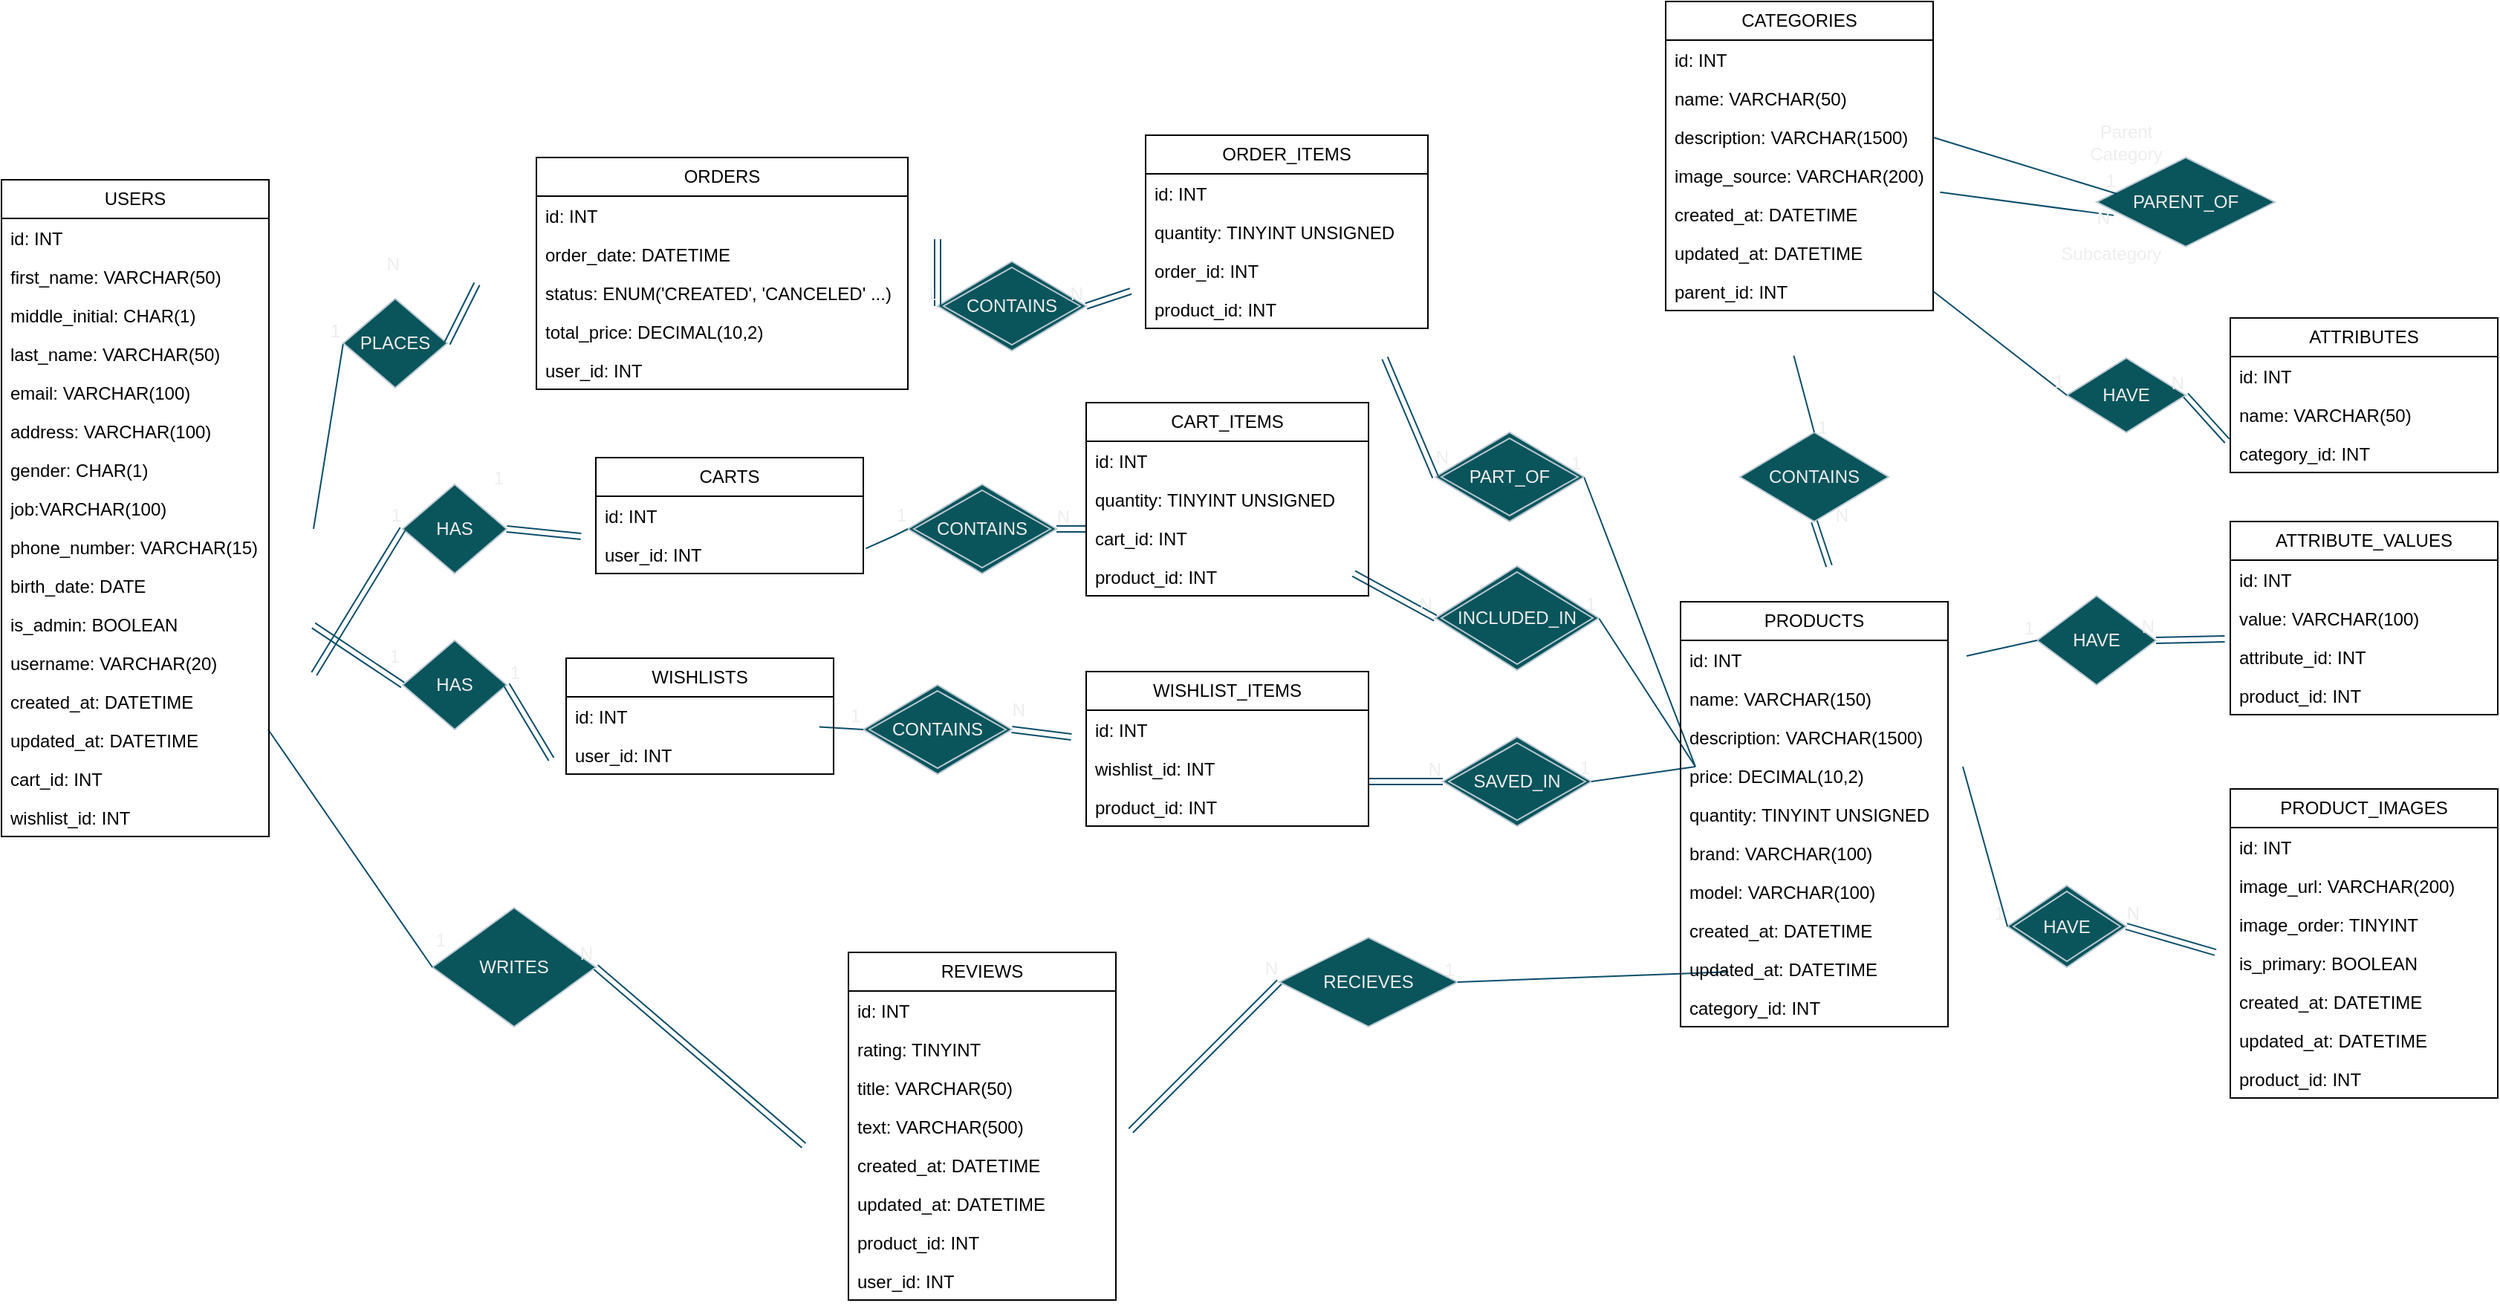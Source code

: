 <mxfile version="26.0.4">
  <diagram name="Sayfa -1" id="enzy9kZGAiI7FpsurEvg">
    <mxGraphModel dx="1793" dy="1045" grid="1" gridSize="10" guides="1" tooltips="1" connect="1" arrows="1" fold="1" page="1" pageScale="1" pageWidth="3300" pageHeight="4681" math="0" shadow="0">
      <root>
        <mxCell id="0" />
        <mxCell id="1" parent="0" />
        <mxCell id="1OkVXM3lb4R1ACt4dG86-52" value="HAS" style="shape=rhombus;perimeter=rhombusPerimeter;whiteSpace=wrap;html=1;align=center;labelBackgroundColor=none;fillColor=#09555B;strokeColor=#BAC8D3;fontColor=#EEEEEE;" parent="1" vertex="1">
          <mxGeometry x="640" y="715" width="70" height="60" as="geometry" />
        </mxCell>
        <mxCell id="1OkVXM3lb4R1ACt4dG86-56" value="" style="shape=link;html=1;rounded=0;exitX=1.003;exitY=0.752;exitDx=0;exitDy=0;exitPerimeter=0;entryX=0;entryY=0.5;entryDx=0;entryDy=0;labelBackgroundColor=none;strokeColor=#0B4D6A;fontColor=default;" parent="1" target="1OkVXM3lb4R1ACt4dG86-52" edge="1">
          <mxGeometry relative="1" as="geometry">
            <mxPoint x="580.39" y="842.56" as="sourcePoint" />
            <mxPoint x="940" y="680" as="targetPoint" />
          </mxGeometry>
        </mxCell>
        <mxCell id="1OkVXM3lb4R1ACt4dG86-58" value="1" style="resizable=0;html=1;whiteSpace=wrap;align=right;verticalAlign=bottom;labelBackgroundColor=none;fillColor=#09555B;strokeColor=#BAC8D3;fontColor=#EEEEEE;" parent="1OkVXM3lb4R1ACt4dG86-56" connectable="0" vertex="1">
          <mxGeometry x="1" relative="1" as="geometry" />
        </mxCell>
        <mxCell id="1OkVXM3lb4R1ACt4dG86-59" value="" style="shape=link;html=1;rounded=0;exitX=1;exitY=0.5;exitDx=0;exitDy=0;labelBackgroundColor=none;strokeColor=#0B4D6A;fontColor=default;" parent="1" source="1OkVXM3lb4R1ACt4dG86-52" edge="1">
          <mxGeometry relative="1" as="geometry">
            <mxPoint x="780" y="680" as="sourcePoint" />
            <mxPoint x="760" y="750" as="targetPoint" />
          </mxGeometry>
        </mxCell>
        <mxCell id="1OkVXM3lb4R1ACt4dG86-60" value="" style="resizable=0;html=1;whiteSpace=wrap;align=left;verticalAlign=bottom;labelBackgroundColor=none;fillColor=#09555B;strokeColor=#BAC8D3;fontColor=#EEEEEE;" parent="1OkVXM3lb4R1ACt4dG86-59" connectable="0" vertex="1">
          <mxGeometry x="-1" relative="1" as="geometry" />
        </mxCell>
        <mxCell id="1OkVXM3lb4R1ACt4dG86-61" value="1" style="resizable=0;html=1;whiteSpace=wrap;align=right;verticalAlign=bottom;labelBackgroundColor=none;fillColor=#09555B;strokeColor=#BAC8D3;fontColor=#EEEEEE;" parent="1OkVXM3lb4R1ACt4dG86-59" connectable="0" vertex="1">
          <mxGeometry x="1" relative="1" as="geometry">
            <mxPoint x="-50" y="-30" as="offset" />
          </mxGeometry>
        </mxCell>
        <mxCell id="1OkVXM3lb4R1ACt4dG86-81" value="HAS" style="shape=rhombus;perimeter=rhombusPerimeter;whiteSpace=wrap;html=1;align=center;labelBackgroundColor=none;fillColor=#09555B;strokeColor=#BAC8D3;fontColor=#EEEEEE;" parent="1" vertex="1">
          <mxGeometry x="640" y="820" width="70" height="60" as="geometry" />
        </mxCell>
        <mxCell id="1OkVXM3lb4R1ACt4dG86-83" value="" style="shape=link;html=1;rounded=0;exitX=1;exitY=0.5;exitDx=0;exitDy=0;labelBackgroundColor=none;strokeColor=#0B4D6A;fontColor=default;" parent="1" source="1OkVXM3lb4R1ACt4dG86-81" edge="1">
          <mxGeometry relative="1" as="geometry">
            <mxPoint x="750" y="800" as="sourcePoint" />
            <mxPoint x="740" y="900" as="targetPoint" />
          </mxGeometry>
        </mxCell>
        <mxCell id="1OkVXM3lb4R1ACt4dG86-84" value="" style="resizable=0;html=1;whiteSpace=wrap;align=left;verticalAlign=bottom;labelBackgroundColor=none;fillColor=#09555B;strokeColor=#BAC8D3;fontColor=#EEEEEE;" parent="1OkVXM3lb4R1ACt4dG86-83" connectable="0" vertex="1">
          <mxGeometry x="-1" relative="1" as="geometry" />
        </mxCell>
        <mxCell id="1OkVXM3lb4R1ACt4dG86-85" value="1" style="resizable=0;html=1;whiteSpace=wrap;align=right;verticalAlign=bottom;labelBackgroundColor=none;fillColor=#09555B;strokeColor=#BAC8D3;fontColor=#EEEEEE;" parent="1OkVXM3lb4R1ACt4dG86-83" connectable="0" vertex="1">
          <mxGeometry x="1" relative="1" as="geometry">
            <mxPoint x="-20" y="-50" as="offset" />
          </mxGeometry>
        </mxCell>
        <mxCell id="1OkVXM3lb4R1ACt4dG86-93" value="" style="shape=link;html=1;rounded=0;exitX=1.003;exitY=0.752;exitDx=0;exitDy=0;exitPerimeter=0;entryX=0;entryY=0.5;entryDx=0;entryDy=0;labelBackgroundColor=none;strokeColor=#0B4D6A;fontColor=default;" parent="1" target="1OkVXM3lb4R1ACt4dG86-81" edge="1">
          <mxGeometry relative="1" as="geometry">
            <mxPoint x="580" y="810" as="sourcePoint" />
            <mxPoint x="640" y="807" as="targetPoint" />
          </mxGeometry>
        </mxCell>
        <mxCell id="1OkVXM3lb4R1ACt4dG86-94" value="1" style="resizable=0;html=1;whiteSpace=wrap;align=right;verticalAlign=bottom;labelBackgroundColor=none;fillColor=#09555B;strokeColor=#BAC8D3;fontColor=#EEEEEE;" parent="1OkVXM3lb4R1ACt4dG86-93" connectable="0" vertex="1">
          <mxGeometry x="1" relative="1" as="geometry">
            <mxPoint y="-10" as="offset" />
          </mxGeometry>
        </mxCell>
        <mxCell id="1OkVXM3lb4R1ACt4dG86-109" value="CONTAINS" style="shape=rhombus;double=1;perimeter=rhombusPerimeter;whiteSpace=wrap;html=1;align=center;labelBackgroundColor=none;fillColor=#09555B;strokeColor=#BAC8D3;fontColor=#EEEEEE;" parent="1" vertex="1">
          <mxGeometry x="980" y="715" width="100" height="60" as="geometry" />
        </mxCell>
        <mxCell id="1OkVXM3lb4R1ACt4dG86-110" value="" style="endArrow=none;html=1;rounded=0;entryX=0;entryY=0.5;entryDx=0;entryDy=0;exitX=1.009;exitY=0.941;exitDx=0;exitDy=0;exitPerimeter=0;labelBackgroundColor=none;strokeColor=#0B4D6A;fontColor=default;" parent="1" target="1OkVXM3lb4R1ACt4dG86-109" edge="1">
          <mxGeometry relative="1" as="geometry">
            <mxPoint x="951.62" y="758.23" as="sourcePoint" />
            <mxPoint x="1050" y="700" as="targetPoint" />
            <Array as="points">
              <mxPoint x="970" y="750" />
            </Array>
          </mxGeometry>
        </mxCell>
        <mxCell id="1OkVXM3lb4R1ACt4dG86-111" value="1" style="resizable=0;html=1;whiteSpace=wrap;align=right;verticalAlign=bottom;labelBackgroundColor=none;fillColor=#09555B;strokeColor=#BAC8D3;fontColor=#EEEEEE;" parent="1OkVXM3lb4R1ACt4dG86-110" connectable="0" vertex="1">
          <mxGeometry x="1" relative="1" as="geometry" />
        </mxCell>
        <mxCell id="1OkVXM3lb4R1ACt4dG86-127" value="CONTAINS" style="shape=rhombus;double=1;perimeter=rhombusPerimeter;whiteSpace=wrap;html=1;align=center;labelBackgroundColor=none;fillColor=#09555B;strokeColor=#BAC8D3;fontColor=#EEEEEE;" parent="1" vertex="1">
          <mxGeometry x="950" y="850" width="100" height="60" as="geometry" />
        </mxCell>
        <mxCell id="1OkVXM3lb4R1ACt4dG86-131" value="" style="endArrow=none;html=1;rounded=0;entryX=0;entryY=0.5;entryDx=0;entryDy=0;exitX=1.002;exitY=-0.059;exitDx=0;exitDy=0;exitPerimeter=0;labelBackgroundColor=none;strokeColor=#0B4D6A;fontColor=default;" parent="1" target="1OkVXM3lb4R1ACt4dG86-127" edge="1">
          <mxGeometry relative="1" as="geometry">
            <mxPoint x="920.36" y="878.23" as="sourcePoint" />
            <mxPoint x="990" y="755" as="targetPoint" />
            <Array as="points" />
          </mxGeometry>
        </mxCell>
        <mxCell id="1OkVXM3lb4R1ACt4dG86-132" value="1" style="resizable=0;html=1;whiteSpace=wrap;align=right;verticalAlign=bottom;labelBackgroundColor=none;fillColor=#09555B;strokeColor=#BAC8D3;fontColor=#EEEEEE;" parent="1OkVXM3lb4R1ACt4dG86-131" connectable="0" vertex="1">
          <mxGeometry x="1" relative="1" as="geometry" />
        </mxCell>
        <mxCell id="1OkVXM3lb4R1ACt4dG86-133" value="" style="shape=link;html=1;rounded=0;entryX=0;entryY=0.5;entryDx=0;entryDy=0;exitX=1;exitY=0.5;exitDx=0;exitDy=0;labelBackgroundColor=none;strokeColor=#0B4D6A;fontColor=default;" parent="1" source="1OkVXM3lb4R1ACt4dG86-109" edge="1">
          <mxGeometry relative="1" as="geometry">
            <mxPoint x="1000" y="820" as="sourcePoint" />
            <mxPoint x="1100" y="745" as="targetPoint" />
          </mxGeometry>
        </mxCell>
        <mxCell id="1OkVXM3lb4R1ACt4dG86-134" value="N" style="resizable=0;html=1;whiteSpace=wrap;align=right;verticalAlign=bottom;labelBackgroundColor=none;fillColor=#09555B;strokeColor=#BAC8D3;fontColor=#EEEEEE;" parent="1OkVXM3lb4R1ACt4dG86-133" connectable="0" vertex="1">
          <mxGeometry x="1" relative="1" as="geometry">
            <mxPoint x="-10" as="offset" />
          </mxGeometry>
        </mxCell>
        <mxCell id="1OkVXM3lb4R1ACt4dG86-135" value="" style="shape=link;html=1;rounded=0;exitX=1;exitY=0.5;exitDx=0;exitDy=0;entryX=0;entryY=0.5;entryDx=0;entryDy=0;labelBackgroundColor=none;strokeColor=#0B4D6A;fontColor=default;" parent="1" source="1OkVXM3lb4R1ACt4dG86-127" edge="1">
          <mxGeometry relative="1" as="geometry">
            <mxPoint x="1050" y="780" as="sourcePoint" />
            <mxPoint x="1090" y="885" as="targetPoint" />
          </mxGeometry>
        </mxCell>
        <mxCell id="1OkVXM3lb4R1ACt4dG86-136" value="N" style="resizable=0;html=1;whiteSpace=wrap;align=right;verticalAlign=bottom;labelBackgroundColor=none;fillColor=#09555B;strokeColor=#BAC8D3;fontColor=#EEEEEE;" parent="1OkVXM3lb4R1ACt4dG86-135" connectable="0" vertex="1">
          <mxGeometry x="1" relative="1" as="geometry">
            <mxPoint x="-30" y="-10" as="offset" />
          </mxGeometry>
        </mxCell>
        <mxCell id="1OkVXM3lb4R1ACt4dG86-137" value="" style="endArrow=none;html=1;rounded=0;exitX=1;exitY=0.5;exitDx=0;exitDy=0;entryX=0;entryY=0.5;entryDx=0;entryDy=0;labelBackgroundColor=none;strokeColor=#0B4D6A;fontColor=default;" parent="1" target="1OkVXM3lb4R1ACt4dG86-139" edge="1">
          <mxGeometry relative="1" as="geometry">
            <mxPoint x="580" y="745" as="sourcePoint" />
            <mxPoint x="650" y="670" as="targetPoint" />
          </mxGeometry>
        </mxCell>
        <mxCell id="1OkVXM3lb4R1ACt4dG86-138" value="1" style="resizable=0;html=1;whiteSpace=wrap;align=right;verticalAlign=bottom;labelBackgroundColor=none;fillColor=#09555B;strokeColor=#BAC8D3;fontColor=#EEEEEE;" parent="1OkVXM3lb4R1ACt4dG86-137" connectable="0" vertex="1">
          <mxGeometry x="1" relative="1" as="geometry">
            <mxPoint as="offset" />
          </mxGeometry>
        </mxCell>
        <mxCell id="1OkVXM3lb4R1ACt4dG86-139" value="PLACES" style="shape=rhombus;perimeter=rhombusPerimeter;whiteSpace=wrap;html=1;align=center;labelBackgroundColor=none;fillColor=#09555B;strokeColor=#BAC8D3;fontColor=#EEEEEE;" parent="1" vertex="1">
          <mxGeometry x="600" y="590" width="70" height="60" as="geometry" />
        </mxCell>
        <mxCell id="1OkVXM3lb4R1ACt4dG86-156" value="" style="shape=link;html=1;rounded=0;exitX=1;exitY=0.5;exitDx=0;exitDy=0;labelBackgroundColor=none;strokeColor=#0B4D6A;fontColor=default;" parent="1" source="1OkVXM3lb4R1ACt4dG86-139" edge="1">
          <mxGeometry relative="1" as="geometry">
            <mxPoint x="1090" y="690" as="sourcePoint" />
            <mxPoint x="690" y="580" as="targetPoint" />
          </mxGeometry>
        </mxCell>
        <mxCell id="1OkVXM3lb4R1ACt4dG86-157" value="N" style="resizable=0;html=1;whiteSpace=wrap;align=right;verticalAlign=bottom;labelBackgroundColor=none;fillColor=#09555B;strokeColor=#BAC8D3;fontColor=#EEEEEE;" parent="1OkVXM3lb4R1ACt4dG86-156" connectable="0" vertex="1">
          <mxGeometry x="1" relative="1" as="geometry">
            <mxPoint x="-50" y="-5" as="offset" />
          </mxGeometry>
        </mxCell>
        <mxCell id="1OkVXM3lb4R1ACt4dG86-165" value="CONTAINS" style="shape=rhombus;double=1;perimeter=rhombusPerimeter;whiteSpace=wrap;html=1;align=center;labelBackgroundColor=none;fillColor=#09555B;strokeColor=#BAC8D3;fontColor=#EEEEEE;" parent="1" vertex="1">
          <mxGeometry x="1000" y="565" width="100" height="60" as="geometry" />
        </mxCell>
        <mxCell id="1OkVXM3lb4R1ACt4dG86-197" value="" style="shape=link;html=1;rounded=0;exitX=1;exitY=0.5;exitDx=0;exitDy=0;entryX=0;entryY=0.5;entryDx=0;entryDy=0;labelBackgroundColor=none;strokeColor=#0B4D6A;fontColor=default;" parent="1" source="1OkVXM3lb4R1ACt4dG86-165" edge="1">
          <mxGeometry relative="1" as="geometry">
            <mxPoint x="980" y="590" as="sourcePoint" />
            <mxPoint x="1130" y="585" as="targetPoint" />
          </mxGeometry>
        </mxCell>
        <mxCell id="1OkVXM3lb4R1ACt4dG86-198" value="N" style="resizable=0;html=1;whiteSpace=wrap;align=right;verticalAlign=bottom;labelBackgroundColor=none;fillColor=#09555B;strokeColor=#BAC8D3;fontColor=#EEEEEE;" parent="1OkVXM3lb4R1ACt4dG86-197" connectable="0" vertex="1">
          <mxGeometry x="1" relative="1" as="geometry">
            <mxPoint x="-30" y="10" as="offset" />
          </mxGeometry>
        </mxCell>
        <mxCell id="1OkVXM3lb4R1ACt4dG86-201" value="" style="shape=link;html=1;rounded=0;entryX=0;entryY=0.5;entryDx=0;entryDy=0;labelBackgroundColor=none;strokeColor=#0B4D6A;fontColor=default;" parent="1" target="1OkVXM3lb4R1ACt4dG86-165" edge="1">
          <mxGeometry relative="1" as="geometry">
            <mxPoint x="1000" y="550" as="sourcePoint" />
            <mxPoint x="1140" y="720" as="targetPoint" />
          </mxGeometry>
        </mxCell>
        <mxCell id="1OkVXM3lb4R1ACt4dG86-202" value="1" style="resizable=0;html=1;whiteSpace=wrap;align=right;verticalAlign=bottom;labelBackgroundColor=none;fillColor=#09555B;strokeColor=#BAC8D3;fontColor=#EEEEEE;" parent="1OkVXM3lb4R1ACt4dG86-201" connectable="0" vertex="1">
          <mxGeometry x="1" relative="1" as="geometry" />
        </mxCell>
        <mxCell id="1OkVXM3lb4R1ACt4dG86-291" value="CONTAINS" style="shape=rhombus;perimeter=rhombusPerimeter;whiteSpace=wrap;html=1;align=center;labelBackgroundColor=none;fillColor=#09555B;strokeColor=#BAC8D3;fontColor=#EEEEEE;" parent="1" vertex="1">
          <mxGeometry x="1540" y="680" width="100" height="60" as="geometry" />
        </mxCell>
        <mxCell id="1OkVXM3lb4R1ACt4dG86-293" value="" style="endArrow=none;html=1;rounded=0;entryX=0.5;entryY=0;entryDx=0;entryDy=0;exitX=0.479;exitY=0.947;exitDx=0;exitDy=0;exitPerimeter=0;labelBackgroundColor=none;strokeColor=#0B4D6A;fontColor=default;" parent="1" target="1OkVXM3lb4R1ACt4dG86-291" edge="1">
          <mxGeometry relative="1" as="geometry">
            <mxPoint x="1576.22" y="628.41" as="sourcePoint" />
            <mxPoint x="1520" y="620" as="targetPoint" />
          </mxGeometry>
        </mxCell>
        <mxCell id="1OkVXM3lb4R1ACt4dG86-294" value="1" style="resizable=0;html=1;whiteSpace=wrap;align=right;verticalAlign=bottom;labelBackgroundColor=none;fillColor=#09555B;strokeColor=#BAC8D3;fontColor=#EEEEEE;" parent="1OkVXM3lb4R1ACt4dG86-293" connectable="0" vertex="1">
          <mxGeometry x="1" relative="1" as="geometry">
            <mxPoint x="10" y="5" as="offset" />
          </mxGeometry>
        </mxCell>
        <mxCell id="1OkVXM3lb4R1ACt4dG86-295" value="" style="shape=link;html=1;rounded=0;entryX=0.5;entryY=0;entryDx=0;entryDy=0;exitX=0.5;exitY=1;exitDx=0;exitDy=0;labelBackgroundColor=none;strokeColor=#0B4D6A;fontColor=default;" parent="1" source="1OkVXM3lb4R1ACt4dG86-291" edge="1">
          <mxGeometry relative="1" as="geometry">
            <mxPoint x="1360" y="620" as="sourcePoint" />
            <mxPoint x="1600" y="770" as="targetPoint" />
          </mxGeometry>
        </mxCell>
        <mxCell id="1OkVXM3lb4R1ACt4dG86-296" value="N" style="resizable=0;html=1;whiteSpace=wrap;align=right;verticalAlign=bottom;labelBackgroundColor=none;fillColor=#09555B;strokeColor=#BAC8D3;fontColor=#EEEEEE;" parent="1OkVXM3lb4R1ACt4dG86-295" connectable="0" vertex="1">
          <mxGeometry x="1" relative="1" as="geometry">
            <mxPoint x="15" y="-25" as="offset" />
          </mxGeometry>
        </mxCell>
        <mxCell id="1OkVXM3lb4R1ACt4dG86-297" value="HAVE" style="shape=rhombus;double=1;perimeter=rhombusPerimeter;whiteSpace=wrap;html=1;align=center;labelBackgroundColor=none;fillColor=#09555B;strokeColor=#BAC8D3;fontColor=#EEEEEE;" parent="1" vertex="1">
          <mxGeometry x="1720" y="985" width="80" height="55" as="geometry" />
        </mxCell>
        <mxCell id="1OkVXM3lb4R1ACt4dG86-301" value="" style="endArrow=none;html=1;rounded=0;entryX=0;entryY=0.5;entryDx=0;entryDy=0;exitX=1;exitY=0.5;exitDx=0;exitDy=0;labelBackgroundColor=none;strokeColor=#0B4D6A;fontColor=default;" parent="1" target="1OkVXM3lb4R1ACt4dG86-297" edge="1">
          <mxGeometry relative="1" as="geometry">
            <mxPoint x="1690" y="905" as="sourcePoint" />
            <mxPoint x="1520" y="620" as="targetPoint" />
          </mxGeometry>
        </mxCell>
        <mxCell id="1OkVXM3lb4R1ACt4dG86-302" value="1" style="resizable=0;html=1;whiteSpace=wrap;align=right;verticalAlign=bottom;labelBackgroundColor=none;fillColor=#09555B;strokeColor=#BAC8D3;fontColor=#EEEEEE;" parent="1OkVXM3lb4R1ACt4dG86-301" connectable="0" vertex="1">
          <mxGeometry x="1" relative="1" as="geometry" />
        </mxCell>
        <mxCell id="1OkVXM3lb4R1ACt4dG86-332" value="WRITES" style="shape=rhombus;perimeter=rhombusPerimeter;whiteSpace=wrap;html=1;align=center;rotation=0;labelBackgroundColor=none;fillColor=#09555B;strokeColor=#BAC8D3;fontColor=#EEEEEE;" parent="1" vertex="1">
          <mxGeometry x="660" y="1000" width="110" height="80" as="geometry" />
        </mxCell>
        <mxCell id="1OkVXM3lb4R1ACt4dG86-333" value="" style="endArrow=none;html=1;rounded=0;exitX=0.765;exitY=1;exitDx=0;exitDy=0;exitPerimeter=0;entryX=0;entryY=0.5;entryDx=0;entryDy=0;labelBackgroundColor=none;strokeColor=#0B4D6A;fontColor=default;" parent="1" target="1OkVXM3lb4R1ACt4dG86-332" edge="1">
          <mxGeometry relative="1" as="geometry">
            <mxPoint x="549.45" y="880" as="sourcePoint" />
            <mxPoint x="1110" y="950" as="targetPoint" />
          </mxGeometry>
        </mxCell>
        <mxCell id="1OkVXM3lb4R1ACt4dG86-334" value="1" style="resizable=0;html=1;whiteSpace=wrap;align=right;verticalAlign=bottom;labelBackgroundColor=none;fillColor=#09555B;strokeColor=#BAC8D3;fontColor=#EEEEEE;" parent="1OkVXM3lb4R1ACt4dG86-333" connectable="0" vertex="1">
          <mxGeometry x="1" relative="1" as="geometry">
            <mxPoint x="10" y="-10" as="offset" />
          </mxGeometry>
        </mxCell>
        <mxCell id="1OkVXM3lb4R1ACt4dG86-335" value="" style="shape=link;html=1;rounded=0;entryX=1;entryY=0.5;entryDx=0;entryDy=0;labelBackgroundColor=none;strokeColor=#0B4D6A;fontColor=default;" parent="1" target="1OkVXM3lb4R1ACt4dG86-332" edge="1">
          <mxGeometry relative="1" as="geometry">
            <mxPoint x="910" y="1160" as="sourcePoint" />
            <mxPoint x="1140" y="940" as="targetPoint" />
          </mxGeometry>
        </mxCell>
        <mxCell id="1OkVXM3lb4R1ACt4dG86-336" value="N" style="resizable=0;html=1;whiteSpace=wrap;align=right;verticalAlign=bottom;labelBackgroundColor=none;fillColor=#09555B;strokeColor=#BAC8D3;fontColor=#EEEEEE;" parent="1OkVXM3lb4R1ACt4dG86-335" connectable="0" vertex="1">
          <mxGeometry x="1" relative="1" as="geometry" />
        </mxCell>
        <mxCell id="1OkVXM3lb4R1ACt4dG86-337" value="RECIEVES" style="shape=rhombus;perimeter=rhombusPerimeter;whiteSpace=wrap;html=1;align=center;labelBackgroundColor=none;fillColor=#09555B;strokeColor=#BAC8D3;fontColor=#EEEEEE;" parent="1" vertex="1">
          <mxGeometry x="1230" y="1020" width="120" height="60" as="geometry" />
        </mxCell>
        <mxCell id="1OkVXM3lb4R1ACt4dG86-338" value="" style="shape=link;html=1;rounded=0;entryX=0;entryY=0.5;entryDx=0;entryDy=0;labelBackgroundColor=none;strokeColor=#0B4D6A;fontColor=default;" parent="1" target="1OkVXM3lb4R1ACt4dG86-337" edge="1">
          <mxGeometry relative="1" as="geometry">
            <mxPoint x="1130" y="1150" as="sourcePoint" />
            <mxPoint x="1330" y="910" as="targetPoint" />
          </mxGeometry>
        </mxCell>
        <mxCell id="1OkVXM3lb4R1ACt4dG86-339" value="N" style="resizable=0;html=1;whiteSpace=wrap;align=right;verticalAlign=bottom;labelBackgroundColor=none;fillColor=#09555B;strokeColor=#BAC8D3;fontColor=#EEEEEE;" parent="1OkVXM3lb4R1ACt4dG86-338" connectable="0" vertex="1">
          <mxGeometry x="1" relative="1" as="geometry" />
        </mxCell>
        <mxCell id="1OkVXM3lb4R1ACt4dG86-340" value="" style="endArrow=none;html=1;rounded=0;entryX=1;entryY=0.5;entryDx=0;entryDy=0;exitX=0.123;exitY=1.105;exitDx=0;exitDy=0;exitPerimeter=0;labelBackgroundColor=none;strokeColor=#0B4D6A;fontColor=default;" parent="1" target="1OkVXM3lb4R1ACt4dG86-337" edge="1">
          <mxGeometry relative="1" as="geometry">
            <mxPoint x="1532.14" y="1043.15" as="sourcePoint" />
            <mxPoint x="1330" y="910" as="targetPoint" />
          </mxGeometry>
        </mxCell>
        <mxCell id="1OkVXM3lb4R1ACt4dG86-341" value="1" style="resizable=0;html=1;whiteSpace=wrap;align=right;verticalAlign=bottom;labelBackgroundColor=none;fillColor=#09555B;strokeColor=#BAC8D3;fontColor=#EEEEEE;" parent="1OkVXM3lb4R1ACt4dG86-340" connectable="0" vertex="1">
          <mxGeometry x="1" relative="1" as="geometry" />
        </mxCell>
        <mxCell id="1OkVXM3lb4R1ACt4dG86-344" value="SAVED_IN" style="shape=rhombus;double=1;perimeter=rhombusPerimeter;whiteSpace=wrap;html=1;align=center;labelBackgroundColor=none;fillColor=#09555B;strokeColor=#BAC8D3;fontColor=#EEEEEE;" parent="1" vertex="1">
          <mxGeometry x="1340" y="885" width="100" height="60" as="geometry" />
        </mxCell>
        <mxCell id="1OkVXM3lb4R1ACt4dG86-345" value="" style="shape=link;html=1;rounded=0;entryX=0;entryY=0.5;entryDx=0;entryDy=0;exitX=1;exitY=0.5;exitDx=0;exitDy=0;labelBackgroundColor=none;strokeColor=#0B4D6A;fontColor=default;" parent="1" target="1OkVXM3lb4R1ACt4dG86-344" edge="1">
          <mxGeometry relative="1" as="geometry">
            <mxPoint x="1290" y="915" as="sourcePoint" />
            <mxPoint x="1360" y="830" as="targetPoint" />
          </mxGeometry>
        </mxCell>
        <mxCell id="1OkVXM3lb4R1ACt4dG86-346" value="N" style="resizable=0;html=1;whiteSpace=wrap;align=right;verticalAlign=bottom;labelBackgroundColor=none;fillColor=#09555B;strokeColor=#BAC8D3;fontColor=#EEEEEE;" parent="1OkVXM3lb4R1ACt4dG86-345" connectable="0" vertex="1">
          <mxGeometry x="1" relative="1" as="geometry" />
        </mxCell>
        <mxCell id="1OkVXM3lb4R1ACt4dG86-347" value="" style="endArrow=none;html=1;rounded=0;entryX=1;entryY=0.5;entryDx=0;entryDy=0;exitX=0;exitY=0.5;exitDx=0;exitDy=0;labelBackgroundColor=none;strokeColor=#0B4D6A;fontColor=default;" parent="1" target="1OkVXM3lb4R1ACt4dG86-344" edge="1">
          <mxGeometry relative="1" as="geometry">
            <mxPoint x="1510" y="905" as="sourcePoint" />
            <mxPoint x="1360" y="830" as="targetPoint" />
          </mxGeometry>
        </mxCell>
        <mxCell id="1OkVXM3lb4R1ACt4dG86-348" value="1" style="resizable=0;html=1;whiteSpace=wrap;align=right;verticalAlign=bottom;labelBackgroundColor=none;fillColor=#09555B;strokeColor=#BAC8D3;fontColor=#EEEEEE;" parent="1OkVXM3lb4R1ACt4dG86-347" connectable="0" vertex="1">
          <mxGeometry x="1" relative="1" as="geometry" />
        </mxCell>
        <mxCell id="1OkVXM3lb4R1ACt4dG86-350" value="" style="endArrow=none;html=1;rounded=0;exitX=0;exitY=0.5;exitDx=0;exitDy=0;entryX=1;entryY=0.5;entryDx=0;entryDy=0;labelBackgroundColor=none;strokeColor=#0B4D6A;fontColor=default;" parent="1" target="1OkVXM3lb4R1ACt4dG86-354" edge="1">
          <mxGeometry relative="1" as="geometry">
            <mxPoint x="1510" y="905" as="sourcePoint" />
            <mxPoint x="1390" y="780" as="targetPoint" />
          </mxGeometry>
        </mxCell>
        <mxCell id="1OkVXM3lb4R1ACt4dG86-351" value="1" style="resizable=0;html=1;whiteSpace=wrap;align=right;verticalAlign=bottom;labelBackgroundColor=none;fillColor=#09555B;strokeColor=#BAC8D3;fontColor=#EEEEEE;" parent="1OkVXM3lb4R1ACt4dG86-350" connectable="0" vertex="1">
          <mxGeometry x="1" relative="1" as="geometry" />
        </mxCell>
        <mxCell id="1OkVXM3lb4R1ACt4dG86-352" value="" style="endArrow=none;html=1;rounded=0;entryX=1;entryY=0.5;entryDx=0;entryDy=0;exitX=0;exitY=0.5;exitDx=0;exitDy=0;labelBackgroundColor=none;strokeColor=#0B4D6A;fontColor=default;" parent="1" target="1OkVXM3lb4R1ACt4dG86-355" edge="1">
          <mxGeometry relative="1" as="geometry">
            <mxPoint x="1510" y="905" as="sourcePoint" />
            <mxPoint x="1410" y="720" as="targetPoint" />
          </mxGeometry>
        </mxCell>
        <mxCell id="1OkVXM3lb4R1ACt4dG86-353" value="1" style="resizable=0;html=1;whiteSpace=wrap;align=right;verticalAlign=bottom;labelBackgroundColor=none;fillColor=#09555B;strokeColor=#BAC8D3;fontColor=#EEEEEE;" parent="1OkVXM3lb4R1ACt4dG86-352" connectable="0" vertex="1">
          <mxGeometry x="1" relative="1" as="geometry" />
        </mxCell>
        <mxCell id="1OkVXM3lb4R1ACt4dG86-354" value="INCLUDED_IN" style="shape=rhombus;double=1;perimeter=rhombusPerimeter;whiteSpace=wrap;html=1;align=center;labelBackgroundColor=none;fillColor=#09555B;strokeColor=#BAC8D3;fontColor=#EEEEEE;" parent="1" vertex="1">
          <mxGeometry x="1335" y="770" width="110" height="70" as="geometry" />
        </mxCell>
        <mxCell id="1OkVXM3lb4R1ACt4dG86-355" value="PART_OF" style="shape=rhombus;double=1;perimeter=rhombusPerimeter;whiteSpace=wrap;html=1;align=center;labelBackgroundColor=none;fillColor=#09555B;strokeColor=#BAC8D3;fontColor=#EEEEEE;" parent="1" vertex="1">
          <mxGeometry x="1335" y="680" width="100" height="60" as="geometry" />
        </mxCell>
        <mxCell id="1OkVXM3lb4R1ACt4dG86-356" value="" style="shape=link;html=1;rounded=0;entryX=0;entryY=0.5;entryDx=0;entryDy=0;exitX=1;exitY=0.5;exitDx=0;exitDy=0;labelBackgroundColor=none;strokeColor=#0B4D6A;fontColor=default;" parent="1" target="1OkVXM3lb4R1ACt4dG86-354" edge="1">
          <mxGeometry relative="1" as="geometry">
            <mxPoint x="1280" y="775" as="sourcePoint" />
            <mxPoint x="1360" y="830" as="targetPoint" />
          </mxGeometry>
        </mxCell>
        <mxCell id="1OkVXM3lb4R1ACt4dG86-357" value="N" style="resizable=0;html=1;whiteSpace=wrap;align=right;verticalAlign=bottom;labelBackgroundColor=none;fillColor=#09555B;strokeColor=#BAC8D3;fontColor=#EEEEEE;" parent="1OkVXM3lb4R1ACt4dG86-356" connectable="0" vertex="1">
          <mxGeometry x="1" relative="1" as="geometry" />
        </mxCell>
        <mxCell id="1OkVXM3lb4R1ACt4dG86-358" value="" style="shape=link;html=1;rounded=0;entryX=0;entryY=0.5;entryDx=0;entryDy=0;labelBackgroundColor=none;strokeColor=#0B4D6A;fontColor=default;" parent="1" target="1OkVXM3lb4R1ACt4dG86-355" edge="1">
          <mxGeometry relative="1" as="geometry">
            <mxPoint x="1301" y="630" as="sourcePoint" />
            <mxPoint x="1360" y="830" as="targetPoint" />
          </mxGeometry>
        </mxCell>
        <mxCell id="1OkVXM3lb4R1ACt4dG86-359" value="N" style="resizable=0;html=1;whiteSpace=wrap;align=right;verticalAlign=bottom;labelBackgroundColor=none;fillColor=#09555B;strokeColor=#BAC8D3;fontColor=#EEEEEE;" parent="1OkVXM3lb4R1ACt4dG86-358" connectable="0" vertex="1">
          <mxGeometry x="1" relative="1" as="geometry">
            <mxPoint x="10" y="-5" as="offset" />
          </mxGeometry>
        </mxCell>
        <mxCell id="i_vCI5zejf2WjMVPMlsl-7" value="PARENT_OF" style="shape=rhombus;perimeter=rhombusPerimeter;whiteSpace=wrap;html=1;align=center;labelBackgroundColor=none;fillColor=#09555B;strokeColor=#BAC8D3;fontColor=#EEEEEE;" parent="1" vertex="1">
          <mxGeometry x="1780" y="495" width="120" height="60" as="geometry" />
        </mxCell>
        <mxCell id="i_vCI5zejf2WjMVPMlsl-74" value="" style="endArrow=none;html=1;rounded=0;entryX=0.122;entryY=0.412;entryDx=0;entryDy=0;entryPerimeter=0;exitX=1.003;exitY=0.053;exitDx=0;exitDy=0;exitPerimeter=0;labelBackgroundColor=none;strokeColor=#0B4D6A;fontColor=default;" parent="1" target="i_vCI5zejf2WjMVPMlsl-7" edge="1">
          <mxGeometry relative="1" as="geometry">
            <mxPoint x="1670.54" y="481.59" as="sourcePoint" />
            <mxPoint x="1740" y="780" as="targetPoint" />
          </mxGeometry>
        </mxCell>
        <mxCell id="i_vCI5zejf2WjMVPMlsl-75" value="1" style="resizable=0;html=1;whiteSpace=wrap;align=right;verticalAlign=bottom;labelBackgroundColor=none;fillColor=#09555B;strokeColor=#BAC8D3;fontColor=#EEEEEE;" parent="i_vCI5zejf2WjMVPMlsl-74" connectable="0" vertex="1">
          <mxGeometry x="1" relative="1" as="geometry" />
        </mxCell>
        <mxCell id="i_vCI5zejf2WjMVPMlsl-76" value="Subcategory" style="text;html=1;align=center;verticalAlign=middle;whiteSpace=wrap;rounded=0;labelBackgroundColor=none;fontColor=#EEEEEE;" parent="1" vertex="1">
          <mxGeometry x="1750" y="545" width="80" height="30" as="geometry" />
        </mxCell>
        <mxCell id="i_vCI5zejf2WjMVPMlsl-77" value="" style="endArrow=none;html=1;rounded=0;entryX=0.096;entryY=0.649;entryDx=0;entryDy=0;exitX=1.026;exitY=0.281;exitDx=0;exitDy=0;exitPerimeter=0;entryPerimeter=0;labelBackgroundColor=none;strokeColor=#0B4D6A;fontColor=default;" parent="1" target="i_vCI5zejf2WjMVPMlsl-7" edge="1">
          <mxGeometry relative="1" as="geometry">
            <mxPoint x="1674.68" y="518.43" as="sourcePoint" />
            <mxPoint x="1740" y="780" as="targetPoint" />
          </mxGeometry>
        </mxCell>
        <mxCell id="i_vCI5zejf2WjMVPMlsl-78" value="N" style="resizable=0;html=1;whiteSpace=wrap;align=right;verticalAlign=bottom;labelBackgroundColor=none;fillColor=#09555B;strokeColor=#BAC8D3;fontColor=#EEEEEE;" parent="i_vCI5zejf2WjMVPMlsl-77" connectable="0" vertex="1">
          <mxGeometry x="1" relative="1" as="geometry">
            <mxPoint x="-1" y="11" as="offset" />
          </mxGeometry>
        </mxCell>
        <mxCell id="i_vCI5zejf2WjMVPMlsl-80" value="Parent Category" style="text;html=1;align=center;verticalAlign=middle;whiteSpace=wrap;rounded=0;labelBackgroundColor=none;fontColor=#EEEEEE;" parent="1" vertex="1">
          <mxGeometry x="1760" y="470" width="80" height="30" as="geometry" />
        </mxCell>
        <mxCell id="i_vCI5zejf2WjMVPMlsl-81" value="" style="shape=link;html=1;rounded=0;entryX=1;entryY=0.5;entryDx=0;entryDy=0;labelBackgroundColor=none;strokeColor=#0B4D6A;fontColor=default;" parent="1" target="1OkVXM3lb4R1ACt4dG86-297" edge="1">
          <mxGeometry relative="1" as="geometry">
            <mxPoint x="1860" y="1030" as="sourcePoint" />
            <mxPoint x="1750" y="800" as="targetPoint" />
          </mxGeometry>
        </mxCell>
        <mxCell id="i_vCI5zejf2WjMVPMlsl-82" value="N" style="resizable=0;html=1;whiteSpace=wrap;align=right;verticalAlign=bottom;labelBackgroundColor=none;fillColor=#09555B;strokeColor=#BAC8D3;fontColor=#EEEEEE;" parent="i_vCI5zejf2WjMVPMlsl-81" connectable="0" vertex="1">
          <mxGeometry x="1" relative="1" as="geometry">
            <mxPoint x="10" as="offset" />
          </mxGeometry>
        </mxCell>
        <mxCell id="i_vCI5zejf2WjMVPMlsl-83" value="HAVE" style="shape=rhombus;perimeter=rhombusPerimeter;whiteSpace=wrap;html=1;align=center;labelBackgroundColor=none;fillColor=#09555B;strokeColor=#BAC8D3;fontColor=#EEEEEE;" parent="1" vertex="1">
          <mxGeometry x="1760" y="630" width="80" height="50" as="geometry" />
        </mxCell>
        <mxCell id="i_vCI5zejf2WjMVPMlsl-84" value="" style="shape=link;html=1;rounded=0;entryX=1;entryY=0.5;entryDx=0;entryDy=0;exitX=-0.012;exitY=0.193;exitDx=0;exitDy=0;exitPerimeter=0;labelBackgroundColor=none;strokeColor=#0B4D6A;fontColor=default;" parent="1" target="i_vCI5zejf2WjMVPMlsl-83" edge="1">
          <mxGeometry relative="1" as="geometry">
            <mxPoint x="1867.84" y="685.79" as="sourcePoint" />
            <mxPoint x="1750" y="800" as="targetPoint" />
          </mxGeometry>
        </mxCell>
        <mxCell id="i_vCI5zejf2WjMVPMlsl-85" value="N" style="resizable=0;html=1;whiteSpace=wrap;align=right;verticalAlign=bottom;labelBackgroundColor=none;fillColor=#09555B;strokeColor=#BAC8D3;fontColor=#EEEEEE;" parent="i_vCI5zejf2WjMVPMlsl-84" connectable="0" vertex="1">
          <mxGeometry x="1" relative="1" as="geometry" />
        </mxCell>
        <mxCell id="i_vCI5zejf2WjMVPMlsl-88" value="" style="endArrow=none;html=1;rounded=0;entryX=0;entryY=0.5;entryDx=0;entryDy=0;exitX=1;exitY=0.5;exitDx=0;exitDy=0;labelBackgroundColor=none;strokeColor=#0B4D6A;fontColor=default;" parent="1" target="i_vCI5zejf2WjMVPMlsl-83" edge="1">
          <mxGeometry relative="1" as="geometry">
            <mxPoint x="1670" y="585" as="sourcePoint" />
            <mxPoint x="1750" y="800" as="targetPoint" />
          </mxGeometry>
        </mxCell>
        <mxCell id="i_vCI5zejf2WjMVPMlsl-89" value="1" style="resizable=0;html=1;whiteSpace=wrap;align=right;verticalAlign=bottom;labelBackgroundColor=none;fillColor=#09555B;strokeColor=#BAC8D3;fontColor=#EEEEEE;" parent="i_vCI5zejf2WjMVPMlsl-88" connectable="0" vertex="1">
          <mxGeometry x="1" relative="1" as="geometry" />
        </mxCell>
        <mxCell id="i_vCI5zejf2WjMVPMlsl-90" value="HAVE" style="shape=rhombus;perimeter=rhombusPerimeter;whiteSpace=wrap;html=1;align=center;labelBackgroundColor=none;fillColor=#09555B;strokeColor=#BAC8D3;fontColor=#EEEEEE;" parent="1" vertex="1">
          <mxGeometry x="1740" y="790" width="80" height="60" as="geometry" />
        </mxCell>
        <mxCell id="i_vCI5zejf2WjMVPMlsl-91" value="" style="endArrow=none;html=1;rounded=0;entryX=0;entryY=0.5;entryDx=0;entryDy=0;exitX=1.014;exitY=0.018;exitDx=0;exitDy=0;exitPerimeter=0;labelBackgroundColor=none;strokeColor=#0B4D6A;fontColor=default;" parent="1" target="i_vCI5zejf2WjMVPMlsl-90" edge="1">
          <mxGeometry relative="1" as="geometry">
            <mxPoint x="1692.52" y="830.54" as="sourcePoint" />
            <mxPoint x="1800" y="850" as="targetPoint" />
          </mxGeometry>
        </mxCell>
        <mxCell id="i_vCI5zejf2WjMVPMlsl-92" value="1" style="resizable=0;html=1;whiteSpace=wrap;align=right;verticalAlign=bottom;labelBackgroundColor=none;fillColor=#09555B;strokeColor=#BAC8D3;fontColor=#EEEEEE;" parent="i_vCI5zejf2WjMVPMlsl-91" connectable="0" vertex="1">
          <mxGeometry x="1" relative="1" as="geometry" />
        </mxCell>
        <mxCell id="i_vCI5zejf2WjMVPMlsl-95" value="" style="shape=link;html=1;rounded=0;entryX=1;entryY=0.5;entryDx=0;entryDy=0;exitX=-0.021;exitY=0.798;exitDx=0;exitDy=0;exitPerimeter=0;labelBackgroundColor=none;strokeColor=#0B4D6A;fontColor=default;" parent="1" target="i_vCI5zejf2WjMVPMlsl-90" edge="1">
          <mxGeometry relative="1" as="geometry">
            <mxPoint x="1866.22" y="818.94" as="sourcePoint" />
            <mxPoint x="1800" y="850" as="targetPoint" />
          </mxGeometry>
        </mxCell>
        <mxCell id="i_vCI5zejf2WjMVPMlsl-96" value="N" style="resizable=0;html=1;whiteSpace=wrap;align=right;verticalAlign=bottom;labelBackgroundColor=none;fillColor=#09555B;strokeColor=#BAC8D3;fontColor=#EEEEEE;" parent="i_vCI5zejf2WjMVPMlsl-95" connectable="0" vertex="1">
          <mxGeometry x="1" relative="1" as="geometry" />
        </mxCell>
        <mxCell id="KLQyToDOkxuxc8WSjmjW-1" value="USERS" style="swimlane;fontStyle=0;childLayout=stackLayout;horizontal=1;startSize=26;fillColor=none;horizontalStack=0;resizeParent=1;resizeParentMax=0;resizeLast=0;collapsible=1;marginBottom=0;whiteSpace=wrap;html=1;" vertex="1" parent="1">
          <mxGeometry x="370" y="510" width="180" height="442" as="geometry" />
        </mxCell>
        <mxCell id="KLQyToDOkxuxc8WSjmjW-2" value="id: INT" style="text;strokeColor=none;fillColor=none;align=left;verticalAlign=top;spacingLeft=4;spacingRight=4;overflow=hidden;rotatable=0;points=[[0,0.5],[1,0.5]];portConstraint=eastwest;whiteSpace=wrap;html=1;" vertex="1" parent="KLQyToDOkxuxc8WSjmjW-1">
          <mxGeometry y="26" width="180" height="26" as="geometry" />
        </mxCell>
        <mxCell id="KLQyToDOkxuxc8WSjmjW-3" value="first_name: VARCHAR(50)" style="text;strokeColor=none;fillColor=none;align=left;verticalAlign=top;spacingLeft=4;spacingRight=4;overflow=hidden;rotatable=0;points=[[0,0.5],[1,0.5]];portConstraint=eastwest;whiteSpace=wrap;html=1;" vertex="1" parent="KLQyToDOkxuxc8WSjmjW-1">
          <mxGeometry y="52" width="180" height="26" as="geometry" />
        </mxCell>
        <mxCell id="KLQyToDOkxuxc8WSjmjW-4" value="middle_initial: CHAR(1)" style="text;strokeColor=none;fillColor=none;align=left;verticalAlign=top;spacingLeft=4;spacingRight=4;overflow=hidden;rotatable=0;points=[[0,0.5],[1,0.5]];portConstraint=eastwest;whiteSpace=wrap;html=1;" vertex="1" parent="KLQyToDOkxuxc8WSjmjW-1">
          <mxGeometry y="78" width="180" height="26" as="geometry" />
        </mxCell>
        <mxCell id="KLQyToDOkxuxc8WSjmjW-6" value="last_name: VARCHAR(50)" style="text;strokeColor=none;fillColor=none;align=left;verticalAlign=top;spacingLeft=4;spacingRight=4;overflow=hidden;rotatable=0;points=[[0,0.5],[1,0.5]];portConstraint=eastwest;whiteSpace=wrap;html=1;" vertex="1" parent="KLQyToDOkxuxc8WSjmjW-1">
          <mxGeometry y="104" width="180" height="26" as="geometry" />
        </mxCell>
        <mxCell id="KLQyToDOkxuxc8WSjmjW-13" value="email: VARCHAR(100)" style="text;strokeColor=none;fillColor=none;align=left;verticalAlign=top;spacingLeft=4;spacingRight=4;overflow=hidden;rotatable=0;points=[[0,0.5],[1,0.5]];portConstraint=eastwest;whiteSpace=wrap;html=1;" vertex="1" parent="KLQyToDOkxuxc8WSjmjW-1">
          <mxGeometry y="130" width="180" height="26" as="geometry" />
        </mxCell>
        <mxCell id="KLQyToDOkxuxc8WSjmjW-12" value="address: VARCHAR(100)" style="text;strokeColor=none;fillColor=none;align=left;verticalAlign=top;spacingLeft=4;spacingRight=4;overflow=hidden;rotatable=0;points=[[0,0.5],[1,0.5]];portConstraint=eastwest;whiteSpace=wrap;html=1;" vertex="1" parent="KLQyToDOkxuxc8WSjmjW-1">
          <mxGeometry y="156" width="180" height="26" as="geometry" />
        </mxCell>
        <mxCell id="KLQyToDOkxuxc8WSjmjW-11" value="gender: CHAR(1)" style="text;strokeColor=none;fillColor=none;align=left;verticalAlign=top;spacingLeft=4;spacingRight=4;overflow=hidden;rotatable=0;points=[[0,0.5],[1,0.5]];portConstraint=eastwest;whiteSpace=wrap;html=1;" vertex="1" parent="KLQyToDOkxuxc8WSjmjW-1">
          <mxGeometry y="182" width="180" height="26" as="geometry" />
        </mxCell>
        <mxCell id="KLQyToDOkxuxc8WSjmjW-10" value="job:VARCHAR(100)" style="text;strokeColor=none;fillColor=none;align=left;verticalAlign=top;spacingLeft=4;spacingRight=4;overflow=hidden;rotatable=0;points=[[0,0.5],[1,0.5]];portConstraint=eastwest;whiteSpace=wrap;html=1;" vertex="1" parent="KLQyToDOkxuxc8WSjmjW-1">
          <mxGeometry y="208" width="180" height="26" as="geometry" />
        </mxCell>
        <mxCell id="KLQyToDOkxuxc8WSjmjW-9" value="phone_number: VARCHAR(15)" style="text;strokeColor=none;fillColor=none;align=left;verticalAlign=top;spacingLeft=4;spacingRight=4;overflow=hidden;rotatable=0;points=[[0,0.5],[1,0.5]];portConstraint=eastwest;whiteSpace=wrap;html=1;" vertex="1" parent="KLQyToDOkxuxc8WSjmjW-1">
          <mxGeometry y="234" width="180" height="26" as="geometry" />
        </mxCell>
        <mxCell id="KLQyToDOkxuxc8WSjmjW-8" value="birth_date: DATE" style="text;strokeColor=none;fillColor=none;align=left;verticalAlign=top;spacingLeft=4;spacingRight=4;overflow=hidden;rotatable=0;points=[[0,0.5],[1,0.5]];portConstraint=eastwest;whiteSpace=wrap;html=1;" vertex="1" parent="KLQyToDOkxuxc8WSjmjW-1">
          <mxGeometry y="260" width="180" height="26" as="geometry" />
        </mxCell>
        <mxCell id="KLQyToDOkxuxc8WSjmjW-7" value="is_admin: BOOLEAN" style="text;strokeColor=none;fillColor=none;align=left;verticalAlign=top;spacingLeft=4;spacingRight=4;overflow=hidden;rotatable=0;points=[[0,0.5],[1,0.5]];portConstraint=eastwest;whiteSpace=wrap;html=1;" vertex="1" parent="KLQyToDOkxuxc8WSjmjW-1">
          <mxGeometry y="286" width="180" height="26" as="geometry" />
        </mxCell>
        <mxCell id="KLQyToDOkxuxc8WSjmjW-5" value="username: VARCHAR(20)" style="text;strokeColor=none;fillColor=none;align=left;verticalAlign=top;spacingLeft=4;spacingRight=4;overflow=hidden;rotatable=0;points=[[0,0.5],[1,0.5]];portConstraint=eastwest;whiteSpace=wrap;html=1;" vertex="1" parent="KLQyToDOkxuxc8WSjmjW-1">
          <mxGeometry y="312" width="180" height="26" as="geometry" />
        </mxCell>
        <mxCell id="KLQyToDOkxuxc8WSjmjW-14" value="created_at: DATETIME" style="text;strokeColor=none;fillColor=none;align=left;verticalAlign=top;spacingLeft=4;spacingRight=4;overflow=hidden;rotatable=0;points=[[0,0.5],[1,0.5]];portConstraint=eastwest;whiteSpace=wrap;html=1;" vertex="1" parent="KLQyToDOkxuxc8WSjmjW-1">
          <mxGeometry y="338" width="180" height="26" as="geometry" />
        </mxCell>
        <mxCell id="KLQyToDOkxuxc8WSjmjW-15" value="updated_at: DATETIME" style="text;strokeColor=none;fillColor=none;align=left;verticalAlign=top;spacingLeft=4;spacingRight=4;overflow=hidden;rotatable=0;points=[[0,0.5],[1,0.5]];portConstraint=eastwest;whiteSpace=wrap;html=1;" vertex="1" parent="KLQyToDOkxuxc8WSjmjW-1">
          <mxGeometry y="364" width="180" height="26" as="geometry" />
        </mxCell>
        <mxCell id="KLQyToDOkxuxc8WSjmjW-17" value="cart_id: INT" style="text;strokeColor=none;fillColor=none;align=left;verticalAlign=top;spacingLeft=4;spacingRight=4;overflow=hidden;rotatable=0;points=[[0,0.5],[1,0.5]];portConstraint=eastwest;whiteSpace=wrap;html=1;" vertex="1" parent="KLQyToDOkxuxc8WSjmjW-1">
          <mxGeometry y="390" width="180" height="26" as="geometry" />
        </mxCell>
        <mxCell id="KLQyToDOkxuxc8WSjmjW-16" value="wishlist_id: INT" style="text;strokeColor=none;fillColor=none;align=left;verticalAlign=top;spacingLeft=4;spacingRight=4;overflow=hidden;rotatable=0;points=[[0,0.5],[1,0.5]];portConstraint=eastwest;whiteSpace=wrap;html=1;" vertex="1" parent="KLQyToDOkxuxc8WSjmjW-1">
          <mxGeometry y="416" width="180" height="26" as="geometry" />
        </mxCell>
        <mxCell id="KLQyToDOkxuxc8WSjmjW-18" value="CARTS" style="swimlane;fontStyle=0;childLayout=stackLayout;horizontal=1;startSize=26;fillColor=none;horizontalStack=0;resizeParent=1;resizeParentMax=0;resizeLast=0;collapsible=1;marginBottom=0;whiteSpace=wrap;html=1;" vertex="1" parent="1">
          <mxGeometry x="770" y="697" width="180" height="78" as="geometry" />
        </mxCell>
        <mxCell id="KLQyToDOkxuxc8WSjmjW-19" value="id: INT" style="text;strokeColor=none;fillColor=none;align=left;verticalAlign=top;spacingLeft=4;spacingRight=4;overflow=hidden;rotatable=0;points=[[0,0.5],[1,0.5]];portConstraint=eastwest;whiteSpace=wrap;html=1;" vertex="1" parent="KLQyToDOkxuxc8WSjmjW-18">
          <mxGeometry y="26" width="180" height="26" as="geometry" />
        </mxCell>
        <mxCell id="KLQyToDOkxuxc8WSjmjW-20" value="user_id: INT" style="text;strokeColor=none;fillColor=none;align=left;verticalAlign=top;spacingLeft=4;spacingRight=4;overflow=hidden;rotatable=0;points=[[0,0.5],[1,0.5]];portConstraint=eastwest;whiteSpace=wrap;html=1;" vertex="1" parent="KLQyToDOkxuxc8WSjmjW-18">
          <mxGeometry y="52" width="180" height="26" as="geometry" />
        </mxCell>
        <mxCell id="KLQyToDOkxuxc8WSjmjW-35" value="WISHLISTS" style="swimlane;fontStyle=0;childLayout=stackLayout;horizontal=1;startSize=26;fillColor=none;horizontalStack=0;resizeParent=1;resizeParentMax=0;resizeLast=0;collapsible=1;marginBottom=0;whiteSpace=wrap;html=1;" vertex="1" parent="1">
          <mxGeometry x="750" y="832" width="180" height="78" as="geometry" />
        </mxCell>
        <mxCell id="KLQyToDOkxuxc8WSjmjW-36" value="id: INT" style="text;strokeColor=none;fillColor=none;align=left;verticalAlign=top;spacingLeft=4;spacingRight=4;overflow=hidden;rotatable=0;points=[[0,0.5],[1,0.5]];portConstraint=eastwest;whiteSpace=wrap;html=1;" vertex="1" parent="KLQyToDOkxuxc8WSjmjW-35">
          <mxGeometry y="26" width="180" height="26" as="geometry" />
        </mxCell>
        <mxCell id="KLQyToDOkxuxc8WSjmjW-37" value="user_id: INT" style="text;strokeColor=none;fillColor=none;align=left;verticalAlign=top;spacingLeft=4;spacingRight=4;overflow=hidden;rotatable=0;points=[[0,0.5],[1,0.5]];portConstraint=eastwest;whiteSpace=wrap;html=1;" vertex="1" parent="KLQyToDOkxuxc8WSjmjW-35">
          <mxGeometry y="52" width="180" height="26" as="geometry" />
        </mxCell>
        <mxCell id="KLQyToDOkxuxc8WSjmjW-38" value="ORDERS" style="swimlane;fontStyle=0;childLayout=stackLayout;horizontal=1;startSize=26;fillColor=none;horizontalStack=0;resizeParent=1;resizeParentMax=0;resizeLast=0;collapsible=1;marginBottom=0;whiteSpace=wrap;html=1;" vertex="1" parent="1">
          <mxGeometry x="730" y="495" width="250" height="156" as="geometry" />
        </mxCell>
        <mxCell id="KLQyToDOkxuxc8WSjmjW-39" value="id: INT" style="text;strokeColor=none;fillColor=none;align=left;verticalAlign=top;spacingLeft=4;spacingRight=4;overflow=hidden;rotatable=0;points=[[0,0.5],[1,0.5]];portConstraint=eastwest;whiteSpace=wrap;html=1;" vertex="1" parent="KLQyToDOkxuxc8WSjmjW-38">
          <mxGeometry y="26" width="250" height="26" as="geometry" />
        </mxCell>
        <mxCell id="KLQyToDOkxuxc8WSjmjW-40" value="order_date: DATETIME" style="text;strokeColor=none;fillColor=none;align=left;verticalAlign=top;spacingLeft=4;spacingRight=4;overflow=hidden;rotatable=0;points=[[0,0.5],[1,0.5]];portConstraint=eastwest;whiteSpace=wrap;html=1;" vertex="1" parent="KLQyToDOkxuxc8WSjmjW-38">
          <mxGeometry y="52" width="250" height="26" as="geometry" />
        </mxCell>
        <mxCell id="KLQyToDOkxuxc8WSjmjW-41" value="status: ENUM(&#39;CREATED&#39;, &#39;CANCELED&#39; ...)" style="text;strokeColor=none;fillColor=none;align=left;verticalAlign=top;spacingLeft=4;spacingRight=4;overflow=hidden;rotatable=0;points=[[0,0.5],[1,0.5]];portConstraint=eastwest;whiteSpace=wrap;html=1;" vertex="1" parent="KLQyToDOkxuxc8WSjmjW-38">
          <mxGeometry y="78" width="250" height="26" as="geometry" />
        </mxCell>
        <mxCell id="KLQyToDOkxuxc8WSjmjW-53" value="total_price: DECIMAL(10,2)" style="text;strokeColor=none;fillColor=none;align=left;verticalAlign=top;spacingLeft=4;spacingRight=4;overflow=hidden;rotatable=0;points=[[0,0.5],[1,0.5]];portConstraint=eastwest;whiteSpace=wrap;html=1;" vertex="1" parent="KLQyToDOkxuxc8WSjmjW-38">
          <mxGeometry y="104" width="250" height="26" as="geometry" />
        </mxCell>
        <mxCell id="KLQyToDOkxuxc8WSjmjW-54" value="user_id: INT" style="text;strokeColor=none;fillColor=none;align=left;verticalAlign=top;spacingLeft=4;spacingRight=4;overflow=hidden;rotatable=0;points=[[0,0.5],[1,0.5]];portConstraint=eastwest;whiteSpace=wrap;html=1;" vertex="1" parent="KLQyToDOkxuxc8WSjmjW-38">
          <mxGeometry y="130" width="250" height="26" as="geometry" />
        </mxCell>
        <mxCell id="KLQyToDOkxuxc8WSjmjW-55" value="CATEGORIES" style="swimlane;fontStyle=0;childLayout=stackLayout;horizontal=1;startSize=26;fillColor=none;horizontalStack=0;resizeParent=1;resizeParentMax=0;resizeLast=0;collapsible=1;marginBottom=0;whiteSpace=wrap;html=1;" vertex="1" parent="1">
          <mxGeometry x="1490" y="390" width="180" height="208" as="geometry" />
        </mxCell>
        <mxCell id="KLQyToDOkxuxc8WSjmjW-56" value="id: INT" style="text;strokeColor=none;fillColor=none;align=left;verticalAlign=top;spacingLeft=4;spacingRight=4;overflow=hidden;rotatable=0;points=[[0,0.5],[1,0.5]];portConstraint=eastwest;whiteSpace=wrap;html=1;" vertex="1" parent="KLQyToDOkxuxc8WSjmjW-55">
          <mxGeometry y="26" width="180" height="26" as="geometry" />
        </mxCell>
        <mxCell id="KLQyToDOkxuxc8WSjmjW-57" value="name: VARCHAR(50)" style="text;strokeColor=none;fillColor=none;align=left;verticalAlign=top;spacingLeft=4;spacingRight=4;overflow=hidden;rotatable=0;points=[[0,0.5],[1,0.5]];portConstraint=eastwest;whiteSpace=wrap;html=1;" vertex="1" parent="KLQyToDOkxuxc8WSjmjW-55">
          <mxGeometry y="52" width="180" height="26" as="geometry" />
        </mxCell>
        <mxCell id="KLQyToDOkxuxc8WSjmjW-58" value="description: VARCHAR(1500)" style="text;strokeColor=none;fillColor=none;align=left;verticalAlign=top;spacingLeft=4;spacingRight=4;overflow=hidden;rotatable=0;points=[[0,0.5],[1,0.5]];portConstraint=eastwest;whiteSpace=wrap;html=1;" vertex="1" parent="KLQyToDOkxuxc8WSjmjW-55">
          <mxGeometry y="78" width="180" height="26" as="geometry" />
        </mxCell>
        <mxCell id="KLQyToDOkxuxc8WSjmjW-63" value="image_source: VARCHAR(200)" style="text;strokeColor=none;fillColor=none;align=left;verticalAlign=top;spacingLeft=4;spacingRight=4;overflow=hidden;rotatable=0;points=[[0,0.5],[1,0.5]];portConstraint=eastwest;whiteSpace=wrap;html=1;" vertex="1" parent="KLQyToDOkxuxc8WSjmjW-55">
          <mxGeometry y="104" width="180" height="26" as="geometry" />
        </mxCell>
        <mxCell id="KLQyToDOkxuxc8WSjmjW-59" value="created_at: DATETIME" style="text;strokeColor=none;fillColor=none;align=left;verticalAlign=top;spacingLeft=4;spacingRight=4;overflow=hidden;rotatable=0;points=[[0,0.5],[1,0.5]];portConstraint=eastwest;whiteSpace=wrap;html=1;" vertex="1" parent="KLQyToDOkxuxc8WSjmjW-55">
          <mxGeometry y="130" width="180" height="26" as="geometry" />
        </mxCell>
        <mxCell id="KLQyToDOkxuxc8WSjmjW-60" value="updated_at: DATETIME" style="text;strokeColor=none;fillColor=none;align=left;verticalAlign=top;spacingLeft=4;spacingRight=4;overflow=hidden;rotatable=0;points=[[0,0.5],[1,0.5]];portConstraint=eastwest;whiteSpace=wrap;html=1;" vertex="1" parent="KLQyToDOkxuxc8WSjmjW-55">
          <mxGeometry y="156" width="180" height="26" as="geometry" />
        </mxCell>
        <mxCell id="KLQyToDOkxuxc8WSjmjW-61" value="parent_id: INT" style="text;strokeColor=none;fillColor=none;align=left;verticalAlign=top;spacingLeft=4;spacingRight=4;overflow=hidden;rotatable=0;points=[[0,0.5],[1,0.5]];portConstraint=eastwest;whiteSpace=wrap;html=1;" vertex="1" parent="KLQyToDOkxuxc8WSjmjW-55">
          <mxGeometry y="182" width="180" height="26" as="geometry" />
        </mxCell>
        <mxCell id="KLQyToDOkxuxc8WSjmjW-64" value="PRODUCTS" style="swimlane;fontStyle=0;childLayout=stackLayout;horizontal=1;startSize=26;fillColor=none;horizontalStack=0;resizeParent=1;resizeParentMax=0;resizeLast=0;collapsible=1;marginBottom=0;whiteSpace=wrap;html=1;" vertex="1" parent="1">
          <mxGeometry x="1500" y="794" width="180" height="286" as="geometry" />
        </mxCell>
        <mxCell id="KLQyToDOkxuxc8WSjmjW-65" value="id: INT" style="text;strokeColor=none;fillColor=none;align=left;verticalAlign=top;spacingLeft=4;spacingRight=4;overflow=hidden;rotatable=0;points=[[0,0.5],[1,0.5]];portConstraint=eastwest;whiteSpace=wrap;html=1;" vertex="1" parent="KLQyToDOkxuxc8WSjmjW-64">
          <mxGeometry y="26" width="180" height="26" as="geometry" />
        </mxCell>
        <mxCell id="KLQyToDOkxuxc8WSjmjW-66" value="name: VARCHAR(150)" style="text;strokeColor=none;fillColor=none;align=left;verticalAlign=top;spacingLeft=4;spacingRight=4;overflow=hidden;rotatable=0;points=[[0,0.5],[1,0.5]];portConstraint=eastwest;whiteSpace=wrap;html=1;" vertex="1" parent="KLQyToDOkxuxc8WSjmjW-64">
          <mxGeometry y="52" width="180" height="26" as="geometry" />
        </mxCell>
        <mxCell id="KLQyToDOkxuxc8WSjmjW-67" value="description: VARCHAR(1500)" style="text;strokeColor=none;fillColor=none;align=left;verticalAlign=top;spacingLeft=4;spacingRight=4;overflow=hidden;rotatable=0;points=[[0,0.5],[1,0.5]];portConstraint=eastwest;whiteSpace=wrap;html=1;" vertex="1" parent="KLQyToDOkxuxc8WSjmjW-64">
          <mxGeometry y="78" width="180" height="26" as="geometry" />
        </mxCell>
        <mxCell id="KLQyToDOkxuxc8WSjmjW-68" value="price: DECIMAL(10,2)" style="text;strokeColor=none;fillColor=none;align=left;verticalAlign=top;spacingLeft=4;spacingRight=4;overflow=hidden;rotatable=0;points=[[0,0.5],[1,0.5]];portConstraint=eastwest;whiteSpace=wrap;html=1;" vertex="1" parent="KLQyToDOkxuxc8WSjmjW-64">
          <mxGeometry y="104" width="180" height="26" as="geometry" />
        </mxCell>
        <mxCell id="KLQyToDOkxuxc8WSjmjW-69" value="quantity: TINYINT UNSIGNED" style="text;strokeColor=none;fillColor=none;align=left;verticalAlign=top;spacingLeft=4;spacingRight=4;overflow=hidden;rotatable=0;points=[[0,0.5],[1,0.5]];portConstraint=eastwest;whiteSpace=wrap;html=1;" vertex="1" parent="KLQyToDOkxuxc8WSjmjW-64">
          <mxGeometry y="130" width="180" height="26" as="geometry" />
        </mxCell>
        <mxCell id="KLQyToDOkxuxc8WSjmjW-73" value="brand: VARCHAR(100)" style="text;strokeColor=none;fillColor=none;align=left;verticalAlign=top;spacingLeft=4;spacingRight=4;overflow=hidden;rotatable=0;points=[[0,0.5],[1,0.5]];portConstraint=eastwest;whiteSpace=wrap;html=1;" vertex="1" parent="KLQyToDOkxuxc8WSjmjW-64">
          <mxGeometry y="156" width="180" height="26" as="geometry" />
        </mxCell>
        <mxCell id="KLQyToDOkxuxc8WSjmjW-74" value="model: VARCHAR(100)" style="text;strokeColor=none;fillColor=none;align=left;verticalAlign=top;spacingLeft=4;spacingRight=4;overflow=hidden;rotatable=0;points=[[0,0.5],[1,0.5]];portConstraint=eastwest;whiteSpace=wrap;html=1;" vertex="1" parent="KLQyToDOkxuxc8WSjmjW-64">
          <mxGeometry y="182" width="180" height="26" as="geometry" />
        </mxCell>
        <mxCell id="KLQyToDOkxuxc8WSjmjW-72" value="created_at: DATETIME" style="text;strokeColor=none;fillColor=none;align=left;verticalAlign=top;spacingLeft=4;spacingRight=4;overflow=hidden;rotatable=0;points=[[0,0.5],[1,0.5]];portConstraint=eastwest;whiteSpace=wrap;html=1;" vertex="1" parent="KLQyToDOkxuxc8WSjmjW-64">
          <mxGeometry y="208" width="180" height="26" as="geometry" />
        </mxCell>
        <mxCell id="KLQyToDOkxuxc8WSjmjW-70" value="updated_at: DATETIME" style="text;strokeColor=none;fillColor=none;align=left;verticalAlign=top;spacingLeft=4;spacingRight=4;overflow=hidden;rotatable=0;points=[[0,0.5],[1,0.5]];portConstraint=eastwest;whiteSpace=wrap;html=1;" vertex="1" parent="KLQyToDOkxuxc8WSjmjW-64">
          <mxGeometry y="234" width="180" height="26" as="geometry" />
        </mxCell>
        <mxCell id="KLQyToDOkxuxc8WSjmjW-71" value="category_id: INT" style="text;strokeColor=none;fillColor=none;align=left;verticalAlign=top;spacingLeft=4;spacingRight=4;overflow=hidden;rotatable=0;points=[[0,0.5],[1,0.5]];portConstraint=eastwest;whiteSpace=wrap;html=1;" vertex="1" parent="KLQyToDOkxuxc8WSjmjW-64">
          <mxGeometry y="260" width="180" height="26" as="geometry" />
        </mxCell>
        <mxCell id="KLQyToDOkxuxc8WSjmjW-75" value="ATTRIBUTES" style="swimlane;fontStyle=0;childLayout=stackLayout;horizontal=1;startSize=26;fillColor=none;horizontalStack=0;resizeParent=1;resizeParentMax=0;resizeLast=0;collapsible=1;marginBottom=0;whiteSpace=wrap;html=1;" vertex="1" parent="1">
          <mxGeometry x="1870" y="603" width="180" height="104" as="geometry" />
        </mxCell>
        <mxCell id="KLQyToDOkxuxc8WSjmjW-76" value="id: INT" style="text;strokeColor=none;fillColor=none;align=left;verticalAlign=top;spacingLeft=4;spacingRight=4;overflow=hidden;rotatable=0;points=[[0,0.5],[1,0.5]];portConstraint=eastwest;whiteSpace=wrap;html=1;" vertex="1" parent="KLQyToDOkxuxc8WSjmjW-75">
          <mxGeometry y="26" width="180" height="26" as="geometry" />
        </mxCell>
        <mxCell id="KLQyToDOkxuxc8WSjmjW-77" value="name: VARCHAR(50)" style="text;strokeColor=none;fillColor=none;align=left;verticalAlign=top;spacingLeft=4;spacingRight=4;overflow=hidden;rotatable=0;points=[[0,0.5],[1,0.5]];portConstraint=eastwest;whiteSpace=wrap;html=1;" vertex="1" parent="KLQyToDOkxuxc8WSjmjW-75">
          <mxGeometry y="52" width="180" height="26" as="geometry" />
        </mxCell>
        <mxCell id="KLQyToDOkxuxc8WSjmjW-78" value="category_id: INT" style="text;strokeColor=none;fillColor=none;align=left;verticalAlign=top;spacingLeft=4;spacingRight=4;overflow=hidden;rotatable=0;points=[[0,0.5],[1,0.5]];portConstraint=eastwest;whiteSpace=wrap;html=1;" vertex="1" parent="KLQyToDOkxuxc8WSjmjW-75">
          <mxGeometry y="78" width="180" height="26" as="geometry" />
        </mxCell>
        <mxCell id="KLQyToDOkxuxc8WSjmjW-79" value="ATTRIBUTE_VALUES" style="swimlane;fontStyle=0;childLayout=stackLayout;horizontal=1;startSize=26;fillColor=none;horizontalStack=0;resizeParent=1;resizeParentMax=0;resizeLast=0;collapsible=1;marginBottom=0;whiteSpace=wrap;html=1;" vertex="1" parent="1">
          <mxGeometry x="1870" y="740" width="180" height="130" as="geometry" />
        </mxCell>
        <mxCell id="KLQyToDOkxuxc8WSjmjW-80" value="id: INT" style="text;strokeColor=none;fillColor=none;align=left;verticalAlign=top;spacingLeft=4;spacingRight=4;overflow=hidden;rotatable=0;points=[[0,0.5],[1,0.5]];portConstraint=eastwest;whiteSpace=wrap;html=1;" vertex="1" parent="KLQyToDOkxuxc8WSjmjW-79">
          <mxGeometry y="26" width="180" height="26" as="geometry" />
        </mxCell>
        <mxCell id="KLQyToDOkxuxc8WSjmjW-81" value="value: VARCHAR(100)" style="text;strokeColor=none;fillColor=none;align=left;verticalAlign=top;spacingLeft=4;spacingRight=4;overflow=hidden;rotatable=0;points=[[0,0.5],[1,0.5]];portConstraint=eastwest;whiteSpace=wrap;html=1;" vertex="1" parent="KLQyToDOkxuxc8WSjmjW-79">
          <mxGeometry y="52" width="180" height="26" as="geometry" />
        </mxCell>
        <mxCell id="KLQyToDOkxuxc8WSjmjW-82" value="attribute_id: INT" style="text;strokeColor=none;fillColor=none;align=left;verticalAlign=top;spacingLeft=4;spacingRight=4;overflow=hidden;rotatable=0;points=[[0,0.5],[1,0.5]];portConstraint=eastwest;whiteSpace=wrap;html=1;" vertex="1" parent="KLQyToDOkxuxc8WSjmjW-79">
          <mxGeometry y="78" width="180" height="26" as="geometry" />
        </mxCell>
        <mxCell id="KLQyToDOkxuxc8WSjmjW-83" value="product_id: INT" style="text;strokeColor=none;fillColor=none;align=left;verticalAlign=top;spacingLeft=4;spacingRight=4;overflow=hidden;rotatable=0;points=[[0,0.5],[1,0.5]];portConstraint=eastwest;whiteSpace=wrap;html=1;" vertex="1" parent="KLQyToDOkxuxc8WSjmjW-79">
          <mxGeometry y="104" width="180" height="26" as="geometry" />
        </mxCell>
        <mxCell id="KLQyToDOkxuxc8WSjmjW-84" value="PRODUCT_IMAGES" style="swimlane;fontStyle=0;childLayout=stackLayout;horizontal=1;startSize=26;fillColor=none;horizontalStack=0;resizeParent=1;resizeParentMax=0;resizeLast=0;collapsible=1;marginBottom=0;whiteSpace=wrap;html=1;" vertex="1" parent="1">
          <mxGeometry x="1870" y="920" width="180" height="208" as="geometry" />
        </mxCell>
        <mxCell id="KLQyToDOkxuxc8WSjmjW-85" value="id: INT" style="text;strokeColor=none;fillColor=none;align=left;verticalAlign=top;spacingLeft=4;spacingRight=4;overflow=hidden;rotatable=0;points=[[0,0.5],[1,0.5]];portConstraint=eastwest;whiteSpace=wrap;html=1;" vertex="1" parent="KLQyToDOkxuxc8WSjmjW-84">
          <mxGeometry y="26" width="180" height="26" as="geometry" />
        </mxCell>
        <mxCell id="KLQyToDOkxuxc8WSjmjW-86" value="image_url: VARCHAR(200)" style="text;strokeColor=none;fillColor=none;align=left;verticalAlign=top;spacingLeft=4;spacingRight=4;overflow=hidden;rotatable=0;points=[[0,0.5],[1,0.5]];portConstraint=eastwest;whiteSpace=wrap;html=1;" vertex="1" parent="KLQyToDOkxuxc8WSjmjW-84">
          <mxGeometry y="52" width="180" height="26" as="geometry" />
        </mxCell>
        <mxCell id="KLQyToDOkxuxc8WSjmjW-87" value="image_order: TINYINT" style="text;strokeColor=none;fillColor=none;align=left;verticalAlign=top;spacingLeft=4;spacingRight=4;overflow=hidden;rotatable=0;points=[[0,0.5],[1,0.5]];portConstraint=eastwest;whiteSpace=wrap;html=1;" vertex="1" parent="KLQyToDOkxuxc8WSjmjW-84">
          <mxGeometry y="78" width="180" height="26" as="geometry" />
        </mxCell>
        <mxCell id="KLQyToDOkxuxc8WSjmjW-88" value="is_primary: BOOLEAN" style="text;strokeColor=none;fillColor=none;align=left;verticalAlign=top;spacingLeft=4;spacingRight=4;overflow=hidden;rotatable=0;points=[[0,0.5],[1,0.5]];portConstraint=eastwest;whiteSpace=wrap;html=1;" vertex="1" parent="KLQyToDOkxuxc8WSjmjW-84">
          <mxGeometry y="104" width="180" height="26" as="geometry" />
        </mxCell>
        <mxCell id="KLQyToDOkxuxc8WSjmjW-92" value="created_at: DATETIME" style="text;strokeColor=none;fillColor=none;align=left;verticalAlign=top;spacingLeft=4;spacingRight=4;overflow=hidden;rotatable=0;points=[[0,0.5],[1,0.5]];portConstraint=eastwest;whiteSpace=wrap;html=1;" vertex="1" parent="KLQyToDOkxuxc8WSjmjW-84">
          <mxGeometry y="130" width="180" height="26" as="geometry" />
        </mxCell>
        <mxCell id="KLQyToDOkxuxc8WSjmjW-93" value="updated_at: DATETIME" style="text;strokeColor=none;fillColor=none;align=left;verticalAlign=top;spacingLeft=4;spacingRight=4;overflow=hidden;rotatable=0;points=[[0,0.5],[1,0.5]];portConstraint=eastwest;whiteSpace=wrap;html=1;" vertex="1" parent="KLQyToDOkxuxc8WSjmjW-84">
          <mxGeometry y="156" width="180" height="26" as="geometry" />
        </mxCell>
        <mxCell id="KLQyToDOkxuxc8WSjmjW-94" value="product_id: INT" style="text;strokeColor=none;fillColor=none;align=left;verticalAlign=top;spacingLeft=4;spacingRight=4;overflow=hidden;rotatable=0;points=[[0,0.5],[1,0.5]];portConstraint=eastwest;whiteSpace=wrap;html=1;" vertex="1" parent="KLQyToDOkxuxc8WSjmjW-84">
          <mxGeometry y="182" width="180" height="26" as="geometry" />
        </mxCell>
        <mxCell id="KLQyToDOkxuxc8WSjmjW-95" value="REVIEWS" style="swimlane;fontStyle=0;childLayout=stackLayout;horizontal=1;startSize=26;fillColor=none;horizontalStack=0;resizeParent=1;resizeParentMax=0;resizeLast=0;collapsible=1;marginBottom=0;whiteSpace=wrap;html=1;" vertex="1" parent="1">
          <mxGeometry x="940" y="1030" width="180" height="234" as="geometry" />
        </mxCell>
        <mxCell id="KLQyToDOkxuxc8WSjmjW-96" value="id: INT" style="text;strokeColor=none;fillColor=none;align=left;verticalAlign=top;spacingLeft=4;spacingRight=4;overflow=hidden;rotatable=0;points=[[0,0.5],[1,0.5]];portConstraint=eastwest;whiteSpace=wrap;html=1;" vertex="1" parent="KLQyToDOkxuxc8WSjmjW-95">
          <mxGeometry y="26" width="180" height="26" as="geometry" />
        </mxCell>
        <mxCell id="KLQyToDOkxuxc8WSjmjW-97" value="rating: TINYINT" style="text;strokeColor=none;fillColor=none;align=left;verticalAlign=top;spacingLeft=4;spacingRight=4;overflow=hidden;rotatable=0;points=[[0,0.5],[1,0.5]];portConstraint=eastwest;whiteSpace=wrap;html=1;" vertex="1" parent="KLQyToDOkxuxc8WSjmjW-95">
          <mxGeometry y="52" width="180" height="26" as="geometry" />
        </mxCell>
        <mxCell id="KLQyToDOkxuxc8WSjmjW-98" value="title: VARCHAR(50)" style="text;strokeColor=none;fillColor=none;align=left;verticalAlign=top;spacingLeft=4;spacingRight=4;overflow=hidden;rotatable=0;points=[[0,0.5],[1,0.5]];portConstraint=eastwest;whiteSpace=wrap;html=1;" vertex="1" parent="KLQyToDOkxuxc8WSjmjW-95">
          <mxGeometry y="78" width="180" height="26" as="geometry" />
        </mxCell>
        <mxCell id="KLQyToDOkxuxc8WSjmjW-99" value="text: VARCHAR(500)" style="text;strokeColor=none;fillColor=none;align=left;verticalAlign=top;spacingLeft=4;spacingRight=4;overflow=hidden;rotatable=0;points=[[0,0.5],[1,0.5]];portConstraint=eastwest;whiteSpace=wrap;html=1;" vertex="1" parent="KLQyToDOkxuxc8WSjmjW-95">
          <mxGeometry y="104" width="180" height="26" as="geometry" />
        </mxCell>
        <mxCell id="KLQyToDOkxuxc8WSjmjW-103" value="created_at: DATETIME" style="text;strokeColor=none;fillColor=none;align=left;verticalAlign=top;spacingLeft=4;spacingRight=4;overflow=hidden;rotatable=0;points=[[0,0.5],[1,0.5]];portConstraint=eastwest;whiteSpace=wrap;html=1;" vertex="1" parent="KLQyToDOkxuxc8WSjmjW-95">
          <mxGeometry y="130" width="180" height="26" as="geometry" />
        </mxCell>
        <mxCell id="KLQyToDOkxuxc8WSjmjW-104" value="updated_at: DATETIME" style="text;strokeColor=none;fillColor=none;align=left;verticalAlign=top;spacingLeft=4;spacingRight=4;overflow=hidden;rotatable=0;points=[[0,0.5],[1,0.5]];portConstraint=eastwest;whiteSpace=wrap;html=1;" vertex="1" parent="KLQyToDOkxuxc8WSjmjW-95">
          <mxGeometry y="156" width="180" height="26" as="geometry" />
        </mxCell>
        <mxCell id="KLQyToDOkxuxc8WSjmjW-105" value="product_id: INT" style="text;strokeColor=none;fillColor=none;align=left;verticalAlign=top;spacingLeft=4;spacingRight=4;overflow=hidden;rotatable=0;points=[[0,0.5],[1,0.5]];portConstraint=eastwest;whiteSpace=wrap;html=1;" vertex="1" parent="KLQyToDOkxuxc8WSjmjW-95">
          <mxGeometry y="182" width="180" height="26" as="geometry" />
        </mxCell>
        <mxCell id="KLQyToDOkxuxc8WSjmjW-106" value="user_id: INT" style="text;strokeColor=none;fillColor=none;align=left;verticalAlign=top;spacingLeft=4;spacingRight=4;overflow=hidden;rotatable=0;points=[[0,0.5],[1,0.5]];portConstraint=eastwest;whiteSpace=wrap;html=1;" vertex="1" parent="KLQyToDOkxuxc8WSjmjW-95">
          <mxGeometry y="208" width="180" height="26" as="geometry" />
        </mxCell>
        <mxCell id="KLQyToDOkxuxc8WSjmjW-107" value="CART_ITEMS" style="swimlane;fontStyle=0;childLayout=stackLayout;horizontal=1;startSize=26;fillColor=none;horizontalStack=0;resizeParent=1;resizeParentMax=0;resizeLast=0;collapsible=1;marginBottom=0;whiteSpace=wrap;html=1;" vertex="1" parent="1">
          <mxGeometry x="1100" y="660" width="190" height="130" as="geometry" />
        </mxCell>
        <mxCell id="KLQyToDOkxuxc8WSjmjW-108" value="id: INT" style="text;strokeColor=none;fillColor=none;align=left;verticalAlign=top;spacingLeft=4;spacingRight=4;overflow=hidden;rotatable=0;points=[[0,0.5],[1,0.5]];portConstraint=eastwest;whiteSpace=wrap;html=1;" vertex="1" parent="KLQyToDOkxuxc8WSjmjW-107">
          <mxGeometry y="26" width="190" height="26" as="geometry" />
        </mxCell>
        <mxCell id="KLQyToDOkxuxc8WSjmjW-109" value="quantity: TINYINT UNSIGNED" style="text;strokeColor=none;fillColor=none;align=left;verticalAlign=top;spacingLeft=4;spacingRight=4;overflow=hidden;rotatable=0;points=[[0,0.5],[1,0.5]];portConstraint=eastwest;whiteSpace=wrap;html=1;" vertex="1" parent="KLQyToDOkxuxc8WSjmjW-107">
          <mxGeometry y="52" width="190" height="26" as="geometry" />
        </mxCell>
        <mxCell id="KLQyToDOkxuxc8WSjmjW-110" value="cart_id: INT" style="text;strokeColor=none;fillColor=none;align=left;verticalAlign=top;spacingLeft=4;spacingRight=4;overflow=hidden;rotatable=0;points=[[0,0.5],[1,0.5]];portConstraint=eastwest;whiteSpace=wrap;html=1;" vertex="1" parent="KLQyToDOkxuxc8WSjmjW-107">
          <mxGeometry y="78" width="190" height="26" as="geometry" />
        </mxCell>
        <mxCell id="KLQyToDOkxuxc8WSjmjW-111" value="product_id: INT" style="text;strokeColor=none;fillColor=none;align=left;verticalAlign=top;spacingLeft=4;spacingRight=4;overflow=hidden;rotatable=0;points=[[0,0.5],[1,0.5]];portConstraint=eastwest;whiteSpace=wrap;html=1;" vertex="1" parent="KLQyToDOkxuxc8WSjmjW-107">
          <mxGeometry y="104" width="190" height="26" as="geometry" />
        </mxCell>
        <mxCell id="KLQyToDOkxuxc8WSjmjW-113" value="WISHLIST_ITEMS" style="swimlane;fontStyle=0;childLayout=stackLayout;horizontal=1;startSize=26;fillColor=none;horizontalStack=0;resizeParent=1;resizeParentMax=0;resizeLast=0;collapsible=1;marginBottom=0;whiteSpace=wrap;html=1;" vertex="1" parent="1">
          <mxGeometry x="1100" y="841" width="190" height="104" as="geometry" />
        </mxCell>
        <mxCell id="KLQyToDOkxuxc8WSjmjW-114" value="id: INT" style="text;strokeColor=none;fillColor=none;align=left;verticalAlign=top;spacingLeft=4;spacingRight=4;overflow=hidden;rotatable=0;points=[[0,0.5],[1,0.5]];portConstraint=eastwest;whiteSpace=wrap;html=1;" vertex="1" parent="KLQyToDOkxuxc8WSjmjW-113">
          <mxGeometry y="26" width="190" height="26" as="geometry" />
        </mxCell>
        <mxCell id="KLQyToDOkxuxc8WSjmjW-116" value="wishlist_id: INT" style="text;strokeColor=none;fillColor=none;align=left;verticalAlign=top;spacingLeft=4;spacingRight=4;overflow=hidden;rotatable=0;points=[[0,0.5],[1,0.5]];portConstraint=eastwest;whiteSpace=wrap;html=1;" vertex="1" parent="KLQyToDOkxuxc8WSjmjW-113">
          <mxGeometry y="52" width="190" height="26" as="geometry" />
        </mxCell>
        <mxCell id="KLQyToDOkxuxc8WSjmjW-117" value="product_id: INT" style="text;strokeColor=none;fillColor=none;align=left;verticalAlign=top;spacingLeft=4;spacingRight=4;overflow=hidden;rotatable=0;points=[[0,0.5],[1,0.5]];portConstraint=eastwest;whiteSpace=wrap;html=1;" vertex="1" parent="KLQyToDOkxuxc8WSjmjW-113">
          <mxGeometry y="78" width="190" height="26" as="geometry" />
        </mxCell>
        <mxCell id="KLQyToDOkxuxc8WSjmjW-118" value="ORDER_ITEMS" style="swimlane;fontStyle=0;childLayout=stackLayout;horizontal=1;startSize=26;fillColor=none;horizontalStack=0;resizeParent=1;resizeParentMax=0;resizeLast=0;collapsible=1;marginBottom=0;whiteSpace=wrap;html=1;" vertex="1" parent="1">
          <mxGeometry x="1140" y="480" width="190" height="130" as="geometry" />
        </mxCell>
        <mxCell id="KLQyToDOkxuxc8WSjmjW-119" value="id: INT" style="text;strokeColor=none;fillColor=none;align=left;verticalAlign=top;spacingLeft=4;spacingRight=4;overflow=hidden;rotatable=0;points=[[0,0.5],[1,0.5]];portConstraint=eastwest;whiteSpace=wrap;html=1;" vertex="1" parent="KLQyToDOkxuxc8WSjmjW-118">
          <mxGeometry y="26" width="190" height="26" as="geometry" />
        </mxCell>
        <mxCell id="KLQyToDOkxuxc8WSjmjW-120" value="quantity: TINYINT UNSIGNED" style="text;strokeColor=none;fillColor=none;align=left;verticalAlign=top;spacingLeft=4;spacingRight=4;overflow=hidden;rotatable=0;points=[[0,0.5],[1,0.5]];portConstraint=eastwest;whiteSpace=wrap;html=1;" vertex="1" parent="KLQyToDOkxuxc8WSjmjW-118">
          <mxGeometry y="52" width="190" height="26" as="geometry" />
        </mxCell>
        <mxCell id="KLQyToDOkxuxc8WSjmjW-121" value="order_id: INT" style="text;strokeColor=none;fillColor=none;align=left;verticalAlign=top;spacingLeft=4;spacingRight=4;overflow=hidden;rotatable=0;points=[[0,0.5],[1,0.5]];portConstraint=eastwest;whiteSpace=wrap;html=1;" vertex="1" parent="KLQyToDOkxuxc8WSjmjW-118">
          <mxGeometry y="78" width="190" height="26" as="geometry" />
        </mxCell>
        <mxCell id="KLQyToDOkxuxc8WSjmjW-122" value="product_id: INT" style="text;strokeColor=none;fillColor=none;align=left;verticalAlign=top;spacingLeft=4;spacingRight=4;overflow=hidden;rotatable=0;points=[[0,0.5],[1,0.5]];portConstraint=eastwest;whiteSpace=wrap;html=1;" vertex="1" parent="KLQyToDOkxuxc8WSjmjW-118">
          <mxGeometry y="104" width="190" height="26" as="geometry" />
        </mxCell>
      </root>
    </mxGraphModel>
  </diagram>
</mxfile>

